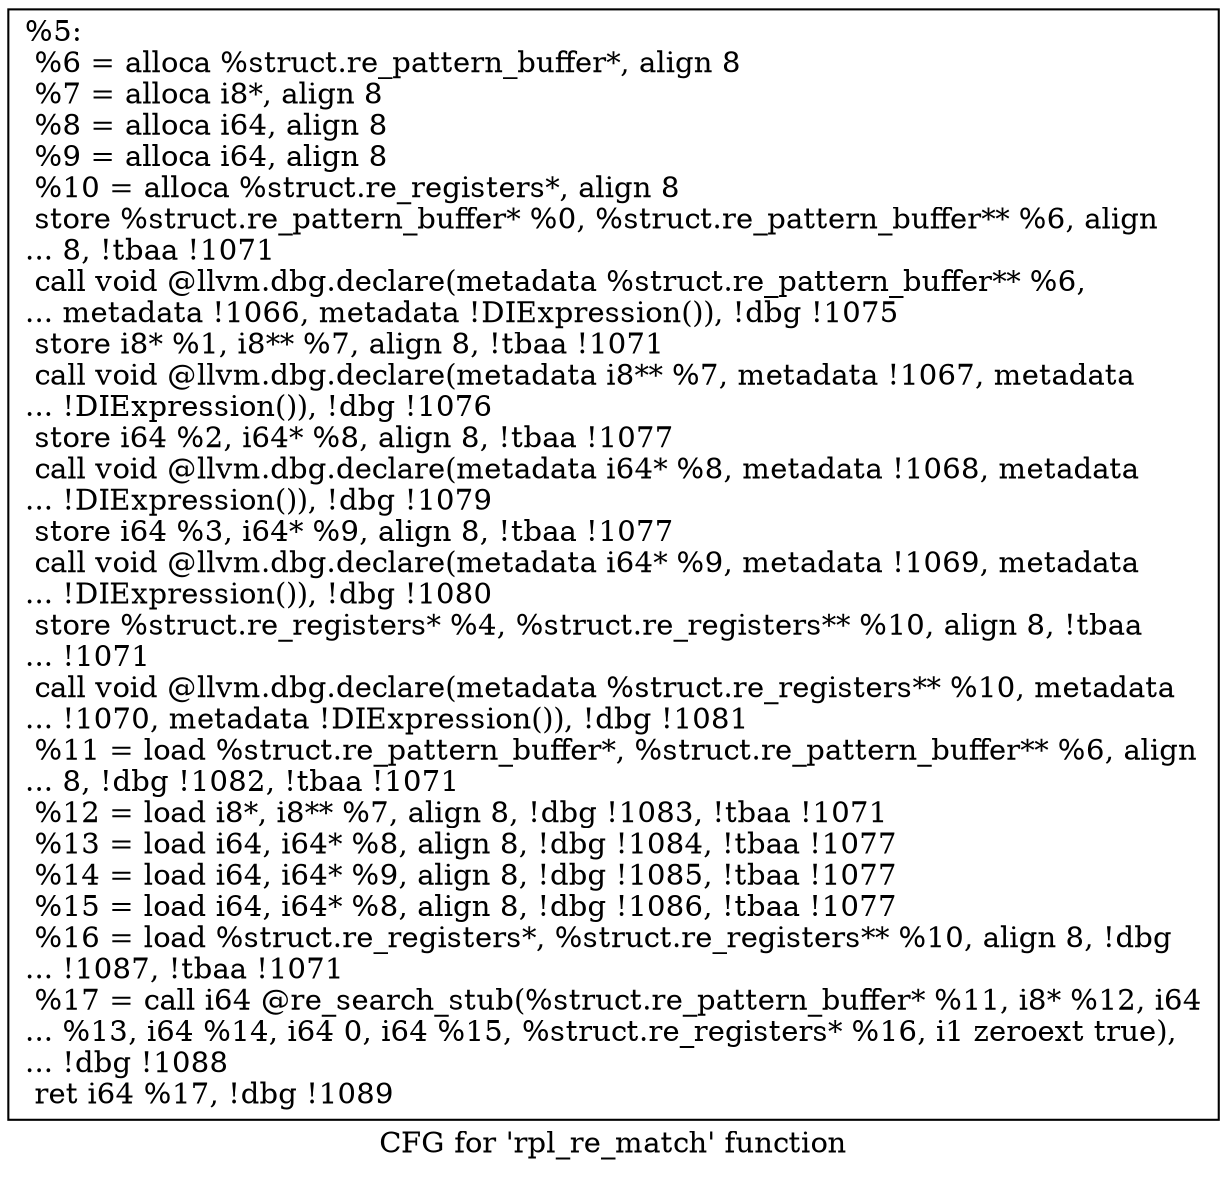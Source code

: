 digraph "CFG for 'rpl_re_match' function" {
	label="CFG for 'rpl_re_match' function";

	Node0x103eae0 [shape=record,label="{%5:\l  %6 = alloca %struct.re_pattern_buffer*, align 8\l  %7 = alloca i8*, align 8\l  %8 = alloca i64, align 8\l  %9 = alloca i64, align 8\l  %10 = alloca %struct.re_registers*, align 8\l  store %struct.re_pattern_buffer* %0, %struct.re_pattern_buffer** %6, align\l... 8, !tbaa !1071\l  call void @llvm.dbg.declare(metadata %struct.re_pattern_buffer** %6,\l... metadata !1066, metadata !DIExpression()), !dbg !1075\l  store i8* %1, i8** %7, align 8, !tbaa !1071\l  call void @llvm.dbg.declare(metadata i8** %7, metadata !1067, metadata\l... !DIExpression()), !dbg !1076\l  store i64 %2, i64* %8, align 8, !tbaa !1077\l  call void @llvm.dbg.declare(metadata i64* %8, metadata !1068, metadata\l... !DIExpression()), !dbg !1079\l  store i64 %3, i64* %9, align 8, !tbaa !1077\l  call void @llvm.dbg.declare(metadata i64* %9, metadata !1069, metadata\l... !DIExpression()), !dbg !1080\l  store %struct.re_registers* %4, %struct.re_registers** %10, align 8, !tbaa\l... !1071\l  call void @llvm.dbg.declare(metadata %struct.re_registers** %10, metadata\l... !1070, metadata !DIExpression()), !dbg !1081\l  %11 = load %struct.re_pattern_buffer*, %struct.re_pattern_buffer** %6, align\l... 8, !dbg !1082, !tbaa !1071\l  %12 = load i8*, i8** %7, align 8, !dbg !1083, !tbaa !1071\l  %13 = load i64, i64* %8, align 8, !dbg !1084, !tbaa !1077\l  %14 = load i64, i64* %9, align 8, !dbg !1085, !tbaa !1077\l  %15 = load i64, i64* %8, align 8, !dbg !1086, !tbaa !1077\l  %16 = load %struct.re_registers*, %struct.re_registers** %10, align 8, !dbg\l... !1087, !tbaa !1071\l  %17 = call i64 @re_search_stub(%struct.re_pattern_buffer* %11, i8* %12, i64\l... %13, i64 %14, i64 0, i64 %15, %struct.re_registers* %16, i1 zeroext true),\l... !dbg !1088\l  ret i64 %17, !dbg !1089\l}"];
}
